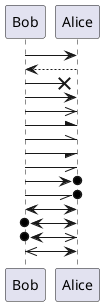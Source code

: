 @startuml

Bob -> Alice
Bob <-- Alice

Bob ->x Alice

Bob -> Alice
Bob ->> Alice

Bob -\ Alice
Bob -\\ Alice

Bob -/ Alice
Bob -// Alice

Bob ->o Alice
Bob -//o Alice

Bob <-> Alice
Bob o<-> Alice
Bob o<->> Alice

' when below change to empty arrow on both side?
Bob <<-> Alice

@enduml